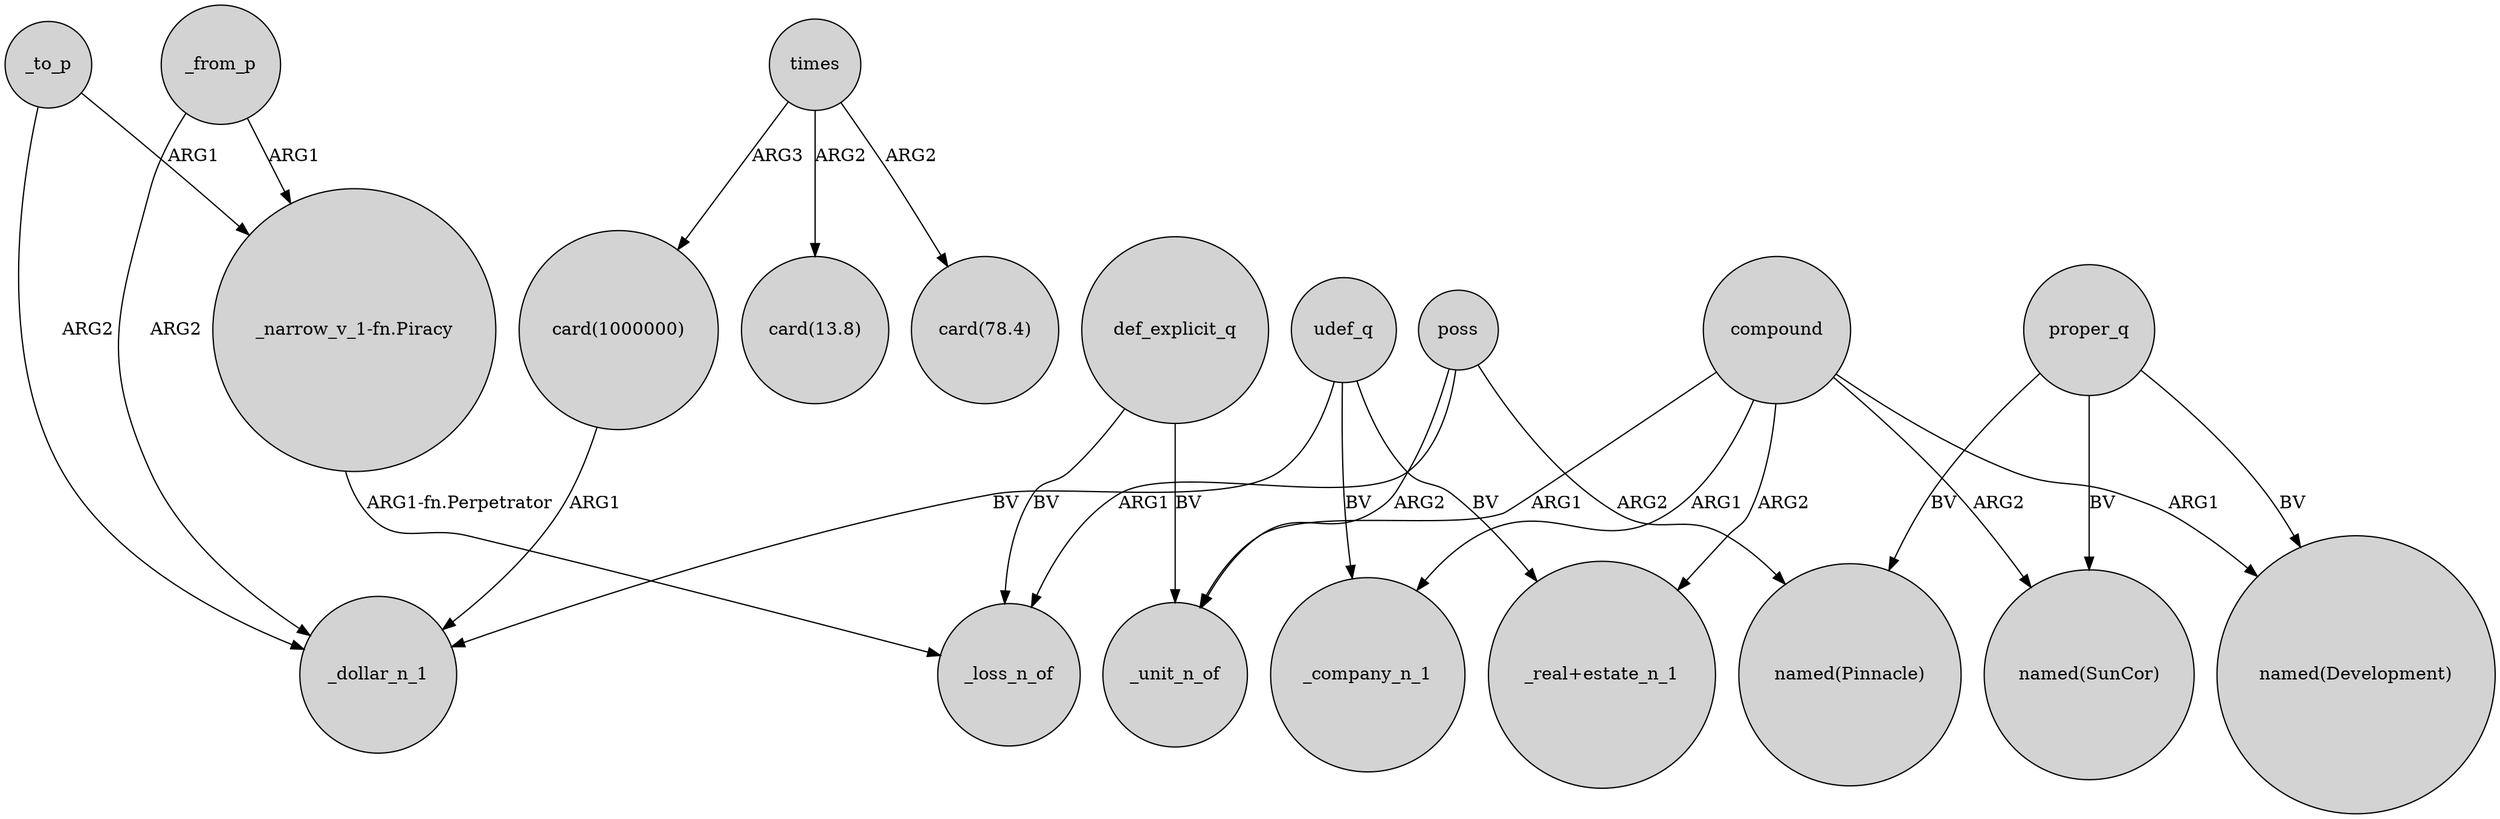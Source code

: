 digraph {
	node [shape=circle style=filled]
	_from_p -> "_narrow_v_1-fn.Piracy" [label=ARG1]
	times -> "card(78.4)" [label=ARG2]
	_to_p -> "_narrow_v_1-fn.Piracy" [label=ARG1]
	poss -> _loss_n_of [label=ARG1]
	udef_q -> _company_n_1 [label=BV]
	def_explicit_q -> _loss_n_of [label=BV]
	times -> "card(1000000)" [label=ARG3]
	compound -> _company_n_1 [label=ARG1]
	_to_p -> _dollar_n_1 [label=ARG2]
	compound -> "_real+estate_n_1" [label=ARG2]
	poss -> _unit_n_of [label=ARG2]
	proper_q -> "named(SunCor)" [label=BV]
	poss -> "named(Pinnacle)" [label=ARG2]
	def_explicit_q -> _unit_n_of [label=BV]
	compound -> "named(SunCor)" [label=ARG2]
	times -> "card(13.8)" [label=ARG2]
	udef_q -> _dollar_n_1 [label=BV]
	"card(1000000)" -> _dollar_n_1 [label=ARG1]
	"_narrow_v_1-fn.Piracy" -> _loss_n_of [label="ARG1-fn.Perpetrator"]
	compound -> _unit_n_of [label=ARG1]
	proper_q -> "named(Development)" [label=BV]
	udef_q -> "_real+estate_n_1" [label=BV]
	compound -> "named(Development)" [label=ARG1]
	_from_p -> _dollar_n_1 [label=ARG2]
	proper_q -> "named(Pinnacle)" [label=BV]
}
